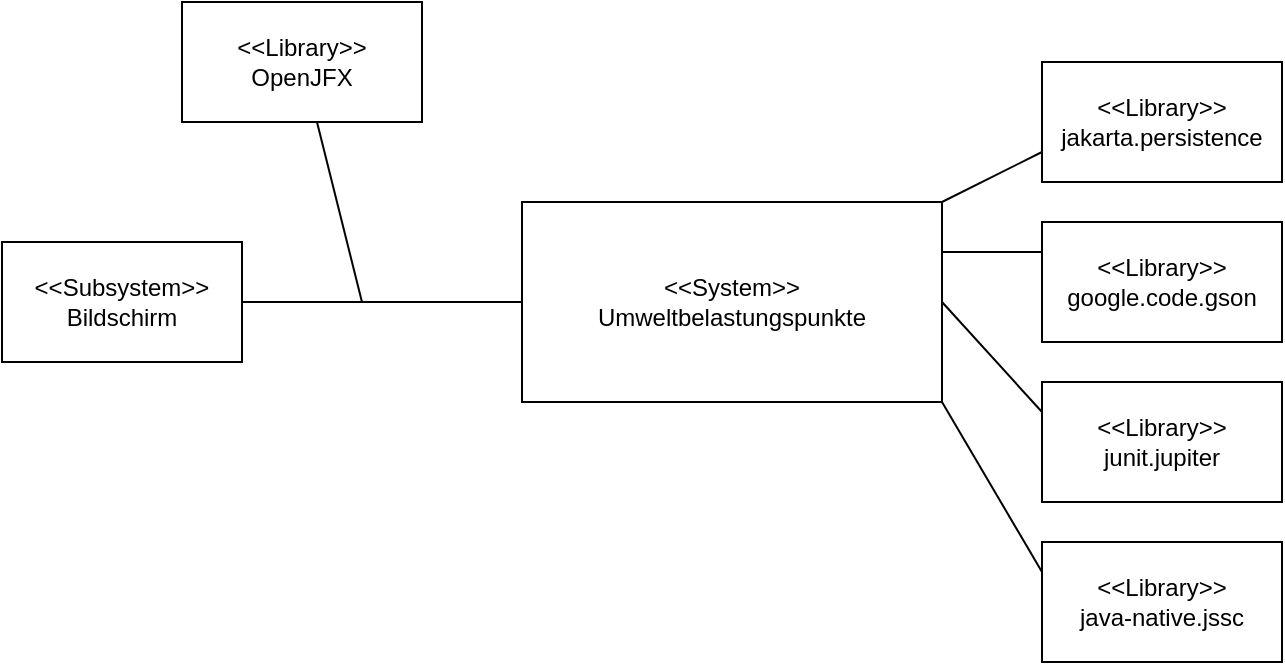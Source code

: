 <mxfile version="21.2.3" type="device">
  <diagram name="Seite-1" id="Kjq1X-w-RpnH9DcN0lGi">
    <mxGraphModel dx="1026" dy="584" grid="1" gridSize="10" guides="1" tooltips="1" connect="1" arrows="1" fold="1" page="1" pageScale="1" pageWidth="827" pageHeight="1169" math="0" shadow="0">
      <root>
        <mxCell id="0" />
        <mxCell id="1" parent="0" />
        <mxCell id="Duog06Mf450Wlo28tRTC-1" value="&amp;lt;&amp;lt;Subsystem&amp;gt;&amp;gt;&lt;br&gt;Bildschirm" style="rounded=0;whiteSpace=wrap;html=1;" vertex="1" parent="1">
          <mxGeometry x="60" y="280" width="120" height="60" as="geometry" />
        </mxCell>
        <mxCell id="Duog06Mf450Wlo28tRTC-2" value="&amp;lt;&amp;lt;System&amp;gt;&amp;gt;&lt;br&gt;Umweltbelastungspunkte" style="rounded=0;whiteSpace=wrap;html=1;" vertex="1" parent="1">
          <mxGeometry x="320" y="260" width="210" height="100" as="geometry" />
        </mxCell>
        <mxCell id="Duog06Mf450Wlo28tRTC-3" value="" style="endArrow=none;html=1;rounded=0;exitX=0;exitY=0.5;exitDx=0;exitDy=0;entryX=1;entryY=0.5;entryDx=0;entryDy=0;" edge="1" parent="1" source="Duog06Mf450Wlo28tRTC-2" target="Duog06Mf450Wlo28tRTC-1">
          <mxGeometry width="50" height="50" relative="1" as="geometry">
            <mxPoint x="390" y="330" as="sourcePoint" />
            <mxPoint x="440" y="280" as="targetPoint" />
          </mxGeometry>
        </mxCell>
        <mxCell id="Duog06Mf450Wlo28tRTC-4" value="" style="endArrow=none;html=1;rounded=0;" edge="1" parent="1" target="Duog06Mf450Wlo28tRTC-5">
          <mxGeometry width="50" height="50" relative="1" as="geometry">
            <mxPoint x="240" y="310" as="sourcePoint" />
            <mxPoint x="220" y="200" as="targetPoint" />
          </mxGeometry>
        </mxCell>
        <mxCell id="Duog06Mf450Wlo28tRTC-5" value="&amp;lt;&amp;lt;Library&amp;gt;&amp;gt;&lt;br&gt;OpenJFX" style="rounded=0;whiteSpace=wrap;html=1;" vertex="1" parent="1">
          <mxGeometry x="150" y="160" width="120" height="60" as="geometry" />
        </mxCell>
        <mxCell id="Duog06Mf450Wlo28tRTC-6" value="&amp;lt;&amp;lt;Library&amp;gt;&amp;gt;&lt;br&gt;jakarta.persistence" style="rounded=0;whiteSpace=wrap;html=1;" vertex="1" parent="1">
          <mxGeometry x="580" y="190" width="120" height="60" as="geometry" />
        </mxCell>
        <mxCell id="Duog06Mf450Wlo28tRTC-7" value="" style="endArrow=none;html=1;rounded=0;entryX=0;entryY=0.75;entryDx=0;entryDy=0;exitX=1;exitY=0;exitDx=0;exitDy=0;" edge="1" parent="1" source="Duog06Mf450Wlo28tRTC-2" target="Duog06Mf450Wlo28tRTC-6">
          <mxGeometry width="50" height="50" relative="1" as="geometry">
            <mxPoint x="390" y="330" as="sourcePoint" />
            <mxPoint x="440" y="280" as="targetPoint" />
          </mxGeometry>
        </mxCell>
        <mxCell id="Duog06Mf450Wlo28tRTC-8" value="&amp;lt;&amp;lt;Library&amp;gt;&amp;gt;&lt;br&gt;&lt;code style=&quot;text-align: start;&quot;&gt;&lt;font face=&quot;Helvetica&quot;&gt;google.code.gson&lt;/font&gt;&lt;/code&gt;" style="rounded=0;whiteSpace=wrap;html=1;" vertex="1" parent="1">
          <mxGeometry x="580" y="270" width="120" height="60" as="geometry" />
        </mxCell>
        <mxCell id="Duog06Mf450Wlo28tRTC-9" value="" style="endArrow=none;html=1;rounded=0;entryX=0;entryY=0.25;entryDx=0;entryDy=0;exitX=1;exitY=0.25;exitDx=0;exitDy=0;" edge="1" parent="1" target="Duog06Mf450Wlo28tRTC-8" source="Duog06Mf450Wlo28tRTC-2">
          <mxGeometry width="50" height="50" relative="1" as="geometry">
            <mxPoint x="530" y="340" as="sourcePoint" />
            <mxPoint x="440" y="360" as="targetPoint" />
          </mxGeometry>
        </mxCell>
        <mxCell id="Duog06Mf450Wlo28tRTC-11" value="&amp;lt;&amp;lt;Library&amp;gt;&amp;gt;&lt;br&gt;&lt;code style=&quot;text-align: start;&quot;&gt;&lt;font face=&quot;Helvetica&quot;&gt;junit.jupiter&lt;/font&gt;&lt;/code&gt;" style="rounded=0;whiteSpace=wrap;html=1;" vertex="1" parent="1">
          <mxGeometry x="580" y="350" width="120" height="60" as="geometry" />
        </mxCell>
        <mxCell id="Duog06Mf450Wlo28tRTC-12" value="" style="endArrow=none;html=1;rounded=0;entryX=0;entryY=0.25;entryDx=0;entryDy=0;exitX=1;exitY=0.5;exitDx=0;exitDy=0;" edge="1" parent="1" target="Duog06Mf450Wlo28tRTC-11" source="Duog06Mf450Wlo28tRTC-2">
          <mxGeometry width="50" height="50" relative="1" as="geometry">
            <mxPoint x="530" y="365" as="sourcePoint" />
            <mxPoint x="440" y="440" as="targetPoint" />
          </mxGeometry>
        </mxCell>
        <mxCell id="Duog06Mf450Wlo28tRTC-14" value="&amp;lt;&amp;lt;Library&amp;gt;&amp;gt;&lt;br&gt;&lt;code style=&quot;text-align: start;&quot;&gt;&lt;font face=&quot;Helvetica&quot;&gt;java-native.jssc&lt;/font&gt;&lt;/code&gt;" style="rounded=0;whiteSpace=wrap;html=1;" vertex="1" parent="1">
          <mxGeometry x="580" y="430" width="120" height="60" as="geometry" />
        </mxCell>
        <mxCell id="Duog06Mf450Wlo28tRTC-15" value="" style="endArrow=none;html=1;rounded=0;entryX=0;entryY=0.25;entryDx=0;entryDy=0;exitX=1;exitY=1;exitDx=0;exitDy=0;" edge="1" parent="1" target="Duog06Mf450Wlo28tRTC-14" source="Duog06Mf450Wlo28tRTC-2">
          <mxGeometry width="50" height="50" relative="1" as="geometry">
            <mxPoint x="530" y="390" as="sourcePoint" />
            <mxPoint x="440" y="520" as="targetPoint" />
          </mxGeometry>
        </mxCell>
      </root>
    </mxGraphModel>
  </diagram>
</mxfile>
